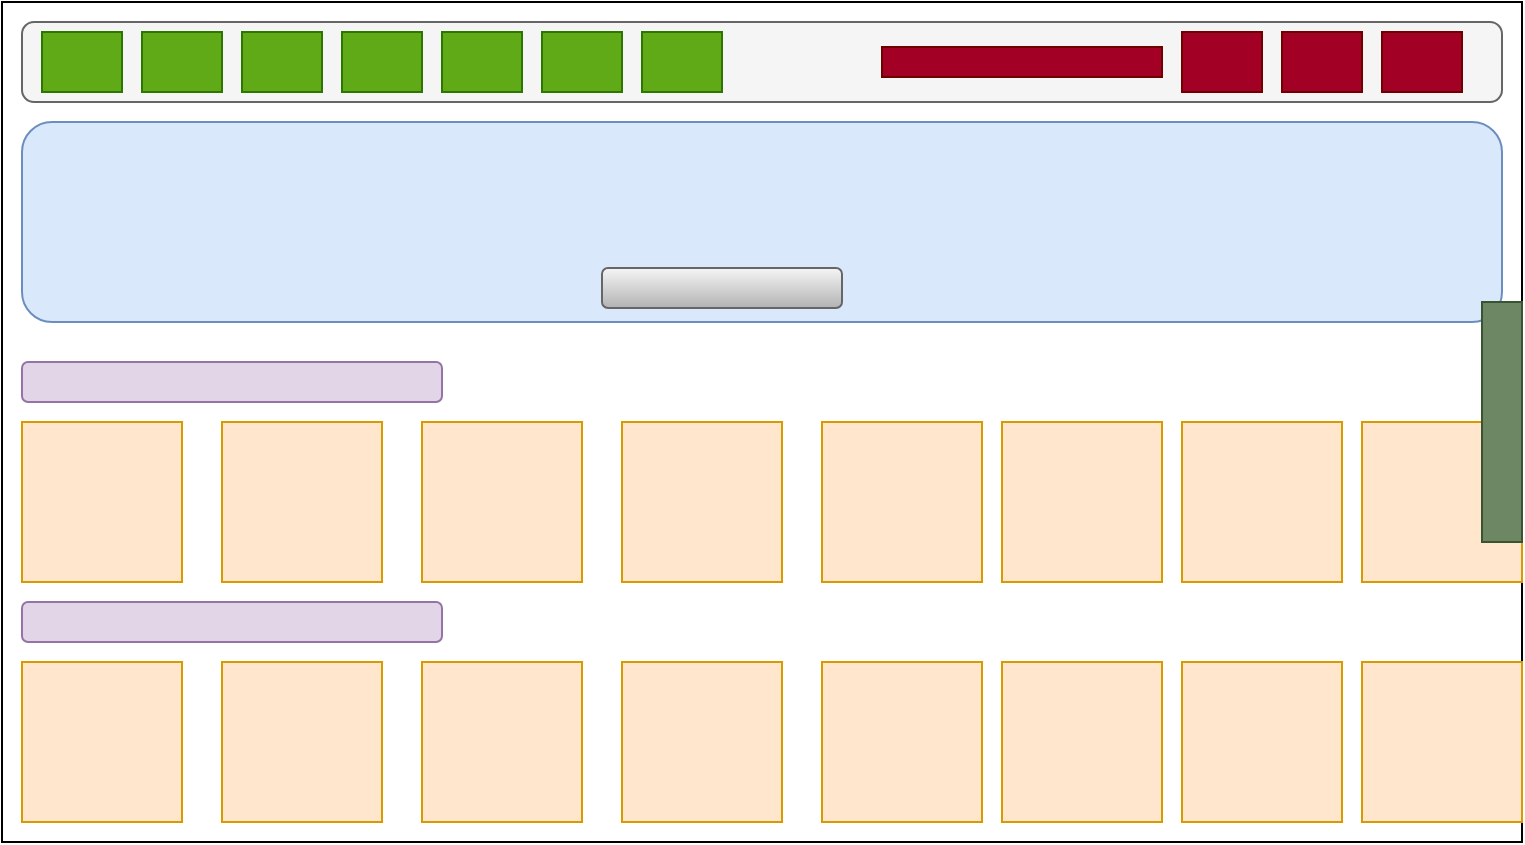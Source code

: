 <mxfile version="21.0.6" type="device"><diagram name="Page-1" id="NeAFZRLc3-RO3wCBfCu9"><mxGraphModel dx="880" dy="484" grid="1" gridSize="10" guides="1" tooltips="1" connect="1" arrows="1" fold="1" page="1" pageScale="1" pageWidth="850" pageHeight="1100" background="none" math="0" shadow="0"><root><mxCell id="0"/><mxCell id="1" parent="0"/><mxCell id="9nYyIc_8L3UhBp4dBnhk-1" value="" style="rounded=0;whiteSpace=wrap;html=1;" vertex="1" parent="1"><mxGeometry x="40" y="40" width="760" height="420" as="geometry"/></mxCell><mxCell id="9nYyIc_8L3UhBp4dBnhk-2" value="" style="rounded=1;whiteSpace=wrap;html=1;fillColor=#f5f5f5;strokeColor=#666666;fontColor=#333333;" vertex="1" parent="1"><mxGeometry x="50" y="50" width="740" height="40" as="geometry"/></mxCell><mxCell id="9nYyIc_8L3UhBp4dBnhk-3" value="" style="rounded=0;whiteSpace=wrap;html=1;fillColor=#60a917;fontColor=#ffffff;strokeColor=#2D7600;" vertex="1" parent="1"><mxGeometry x="60" y="55" width="40" height="30" as="geometry"/></mxCell><mxCell id="9nYyIc_8L3UhBp4dBnhk-4" value="" style="rounded=0;whiteSpace=wrap;html=1;fillColor=#60a917;fontColor=#ffffff;strokeColor=#2D7600;" vertex="1" parent="1"><mxGeometry x="110" y="55" width="40" height="30" as="geometry"/></mxCell><mxCell id="9nYyIc_8L3UhBp4dBnhk-5" value="" style="rounded=0;whiteSpace=wrap;html=1;fillColor=#60a917;fontColor=#ffffff;strokeColor=#2D7600;" vertex="1" parent="1"><mxGeometry x="160" y="55" width="40" height="30" as="geometry"/></mxCell><mxCell id="9nYyIc_8L3UhBp4dBnhk-6" value="" style="rounded=0;whiteSpace=wrap;html=1;fillColor=#60a917;fontColor=#ffffff;strokeColor=#2D7600;" vertex="1" parent="1"><mxGeometry x="210" y="55" width="40" height="30" as="geometry"/></mxCell><mxCell id="9nYyIc_8L3UhBp4dBnhk-7" value="" style="rounded=0;whiteSpace=wrap;html=1;fillColor=#60a917;fontColor=#ffffff;strokeColor=#2D7600;" vertex="1" parent="1"><mxGeometry x="260" y="55" width="40" height="30" as="geometry"/></mxCell><mxCell id="9nYyIc_8L3UhBp4dBnhk-8" value="" style="rounded=0;whiteSpace=wrap;html=1;fillColor=#60a917;fontColor=#ffffff;strokeColor=#2D7600;" vertex="1" parent="1"><mxGeometry x="310" y="55" width="40" height="30" as="geometry"/></mxCell><mxCell id="9nYyIc_8L3UhBp4dBnhk-9" value="" style="rounded=0;whiteSpace=wrap;html=1;fillColor=#60a917;fontColor=#ffffff;strokeColor=#2D7600;" vertex="1" parent="1"><mxGeometry x="360" y="55" width="40" height="30" as="geometry"/></mxCell><mxCell id="9nYyIc_8L3UhBp4dBnhk-10" value="" style="rounded=0;whiteSpace=wrap;html=1;fillColor=#a20025;fontColor=#ffffff;strokeColor=#6F0000;" vertex="1" parent="1"><mxGeometry x="480" y="62.5" width="140" height="15" as="geometry"/></mxCell><mxCell id="9nYyIc_8L3UhBp4dBnhk-11" value="" style="rounded=0;whiteSpace=wrap;html=1;fillColor=#a20025;fontColor=#ffffff;strokeColor=#6F0000;" vertex="1" parent="1"><mxGeometry x="630" y="55" width="40" height="30" as="geometry"/></mxCell><mxCell id="9nYyIc_8L3UhBp4dBnhk-12" value="" style="rounded=0;whiteSpace=wrap;html=1;fillColor=#a20025;fontColor=#ffffff;strokeColor=#6F0000;" vertex="1" parent="1"><mxGeometry x="680" y="55" width="40" height="30" as="geometry"/></mxCell><mxCell id="9nYyIc_8L3UhBp4dBnhk-13" value="" style="rounded=0;whiteSpace=wrap;html=1;fillColor=#a20025;fontColor=#ffffff;strokeColor=#6F0000;" vertex="1" parent="1"><mxGeometry x="730" y="55" width="40" height="30" as="geometry"/></mxCell><mxCell id="9nYyIc_8L3UhBp4dBnhk-15" value="" style="rounded=1;whiteSpace=wrap;html=1;fillColor=#dae8fc;strokeColor=#6c8ebf;" vertex="1" parent="1"><mxGeometry x="50" y="100" width="740" height="100" as="geometry"/></mxCell><mxCell id="9nYyIc_8L3UhBp4dBnhk-16" value="" style="rounded=1;whiteSpace=wrap;html=1;fillColor=#f5f5f5;strokeColor=#666666;gradientColor=#b3b3b3;" vertex="1" parent="1"><mxGeometry x="340" y="173" width="120" height="20" as="geometry"/></mxCell><mxCell id="9nYyIc_8L3UhBp4dBnhk-18" value="" style="rounded=1;whiteSpace=wrap;html=1;fillColor=#e1d5e7;strokeColor=#9673a6;" vertex="1" parent="1"><mxGeometry x="50" y="220" width="210" height="20" as="geometry"/></mxCell><mxCell id="9nYyIc_8L3UhBp4dBnhk-23" value="" style="whiteSpace=wrap;html=1;aspect=fixed;fillColor=#ffe6cc;strokeColor=#d79b00;" vertex="1" parent="1"><mxGeometry x="50" y="250" width="80" height="80" as="geometry"/></mxCell><mxCell id="9nYyIc_8L3UhBp4dBnhk-24" value="" style="whiteSpace=wrap;html=1;aspect=fixed;fillColor=#ffe6cc;strokeColor=#d79b00;" vertex="1" parent="1"><mxGeometry x="450" y="250" width="80" height="80" as="geometry"/></mxCell><mxCell id="9nYyIc_8L3UhBp4dBnhk-25" value="" style="whiteSpace=wrap;html=1;aspect=fixed;fillColor=#ffe6cc;strokeColor=#d79b00;" vertex="1" parent="1"><mxGeometry x="540" y="250" width="80" height="80" as="geometry"/></mxCell><mxCell id="9nYyIc_8L3UhBp4dBnhk-26" value="" style="whiteSpace=wrap;html=1;aspect=fixed;fillColor=#ffe6cc;strokeColor=#d79b00;" vertex="1" parent="1"><mxGeometry x="630" y="250" width="80" height="80" as="geometry"/></mxCell><mxCell id="9nYyIc_8L3UhBp4dBnhk-27" value="" style="whiteSpace=wrap;html=1;aspect=fixed;fillColor=#ffe6cc;strokeColor=#d79b00;" vertex="1" parent="1"><mxGeometry x="720" y="250" width="80" height="80" as="geometry"/></mxCell><mxCell id="9nYyIc_8L3UhBp4dBnhk-28" value="" style="whiteSpace=wrap;html=1;aspect=fixed;fillColor=#ffe6cc;strokeColor=#d79b00;" vertex="1" parent="1"><mxGeometry x="150" y="250" width="80" height="80" as="geometry"/></mxCell><mxCell id="9nYyIc_8L3UhBp4dBnhk-29" value="" style="whiteSpace=wrap;html=1;aspect=fixed;fillColor=#ffe6cc;strokeColor=#d79b00;" vertex="1" parent="1"><mxGeometry x="250" y="250" width="80" height="80" as="geometry"/></mxCell><mxCell id="9nYyIc_8L3UhBp4dBnhk-30" value="" style="whiteSpace=wrap;html=1;aspect=fixed;fillColor=#ffe6cc;strokeColor=#d79b00;" vertex="1" parent="1"><mxGeometry x="350" y="250" width="80" height="80" as="geometry"/></mxCell><mxCell id="9nYyIc_8L3UhBp4dBnhk-31" value="" style="rounded=0;whiteSpace=wrap;html=1;fillColor=#6d8764;fontColor=#ffffff;strokeColor=#3A5431;" vertex="1" parent="1"><mxGeometry x="780" y="190" width="20" height="120" as="geometry"/></mxCell><mxCell id="9nYyIc_8L3UhBp4dBnhk-32" value="" style="rounded=1;whiteSpace=wrap;html=1;fillColor=#e1d5e7;strokeColor=#9673a6;" vertex="1" parent="1"><mxGeometry x="50" y="340" width="210" height="20" as="geometry"/></mxCell><mxCell id="9nYyIc_8L3UhBp4dBnhk-65" value="" style="whiteSpace=wrap;html=1;aspect=fixed;fillColor=#ffe6cc;strokeColor=#d79b00;" vertex="1" parent="1"><mxGeometry x="50" y="370" width="80" height="80" as="geometry"/></mxCell><mxCell id="9nYyIc_8L3UhBp4dBnhk-66" value="" style="whiteSpace=wrap;html=1;aspect=fixed;fillColor=#ffe6cc;strokeColor=#d79b00;" vertex="1" parent="1"><mxGeometry x="150" y="370" width="80" height="80" as="geometry"/></mxCell><mxCell id="9nYyIc_8L3UhBp4dBnhk-67" value="" style="whiteSpace=wrap;html=1;aspect=fixed;fillColor=#ffe6cc;strokeColor=#d79b00;" vertex="1" parent="1"><mxGeometry x="250" y="370" width="80" height="80" as="geometry"/></mxCell><mxCell id="9nYyIc_8L3UhBp4dBnhk-68" value="" style="whiteSpace=wrap;html=1;aspect=fixed;fillColor=#ffe6cc;strokeColor=#d79b00;" vertex="1" parent="1"><mxGeometry x="350" y="370" width="80" height="80" as="geometry"/></mxCell><mxCell id="9nYyIc_8L3UhBp4dBnhk-69" value="" style="whiteSpace=wrap;html=1;aspect=fixed;fillColor=#ffe6cc;strokeColor=#d79b00;" vertex="1" parent="1"><mxGeometry x="450" y="370" width="80" height="80" as="geometry"/></mxCell><mxCell id="9nYyIc_8L3UhBp4dBnhk-70" value="" style="whiteSpace=wrap;html=1;aspect=fixed;fillColor=#ffe6cc;strokeColor=#d79b00;" vertex="1" parent="1"><mxGeometry x="540" y="370" width="80" height="80" as="geometry"/></mxCell><mxCell id="9nYyIc_8L3UhBp4dBnhk-71" value="" style="whiteSpace=wrap;html=1;aspect=fixed;fillColor=#ffe6cc;strokeColor=#d79b00;" vertex="1" parent="1"><mxGeometry x="630" y="370" width="80" height="80" as="geometry"/></mxCell><mxCell id="9nYyIc_8L3UhBp4dBnhk-72" value="" style="whiteSpace=wrap;html=1;aspect=fixed;fillColor=#ffe6cc;strokeColor=#d79b00;" vertex="1" parent="1"><mxGeometry x="720" y="370" width="80" height="80" as="geometry"/></mxCell></root></mxGraphModel></diagram></mxfile>